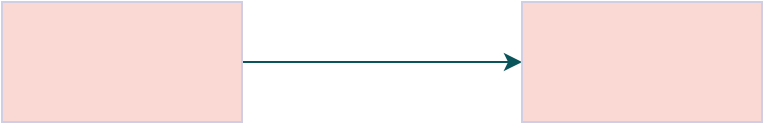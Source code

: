 <mxfile version="14.8.4" type="github">
  <diagram id="a07Do7UIC8MggKvq1ne4" name="Page-1">
    <mxGraphModel dx="1426" dy="794" grid="1" gridSize="10" guides="1" tooltips="1" connect="1" arrows="1" fold="1" page="1" pageScale="1" pageWidth="827" pageHeight="1169" math="0" shadow="0">
      <root>
        <mxCell id="0" />
        <mxCell id="1" parent="0" />
        <mxCell id="02jb-S92DcSmN1DuHYZZ-3" style="edgeStyle=orthogonalEdgeStyle;orthogonalLoop=1;jettySize=auto;html=1;entryX=0;entryY=0.5;entryDx=0;entryDy=0;strokeColor=#09555B;fontColor=#1A1A1A;" edge="1" parent="1" source="02jb-S92DcSmN1DuHYZZ-1" target="02jb-S92DcSmN1DuHYZZ-2">
          <mxGeometry relative="1" as="geometry" />
        </mxCell>
        <mxCell id="02jb-S92DcSmN1DuHYZZ-1" value="" style="whiteSpace=wrap;html=1;fillColor=#FAD9D5;strokeColor=#D0CEE2;fontColor=#1A1A1A;" vertex="1" parent="1">
          <mxGeometry x="120" y="220" width="120" height="60" as="geometry" />
        </mxCell>
        <mxCell id="02jb-S92DcSmN1DuHYZZ-2" value="" style="whiteSpace=wrap;html=1;fillColor=#FAD9D5;strokeColor=#D0CEE2;fontColor=#1A1A1A;" vertex="1" parent="1">
          <mxGeometry x="380" y="220" width="120" height="60" as="geometry" />
        </mxCell>
      </root>
    </mxGraphModel>
  </diagram>
</mxfile>
